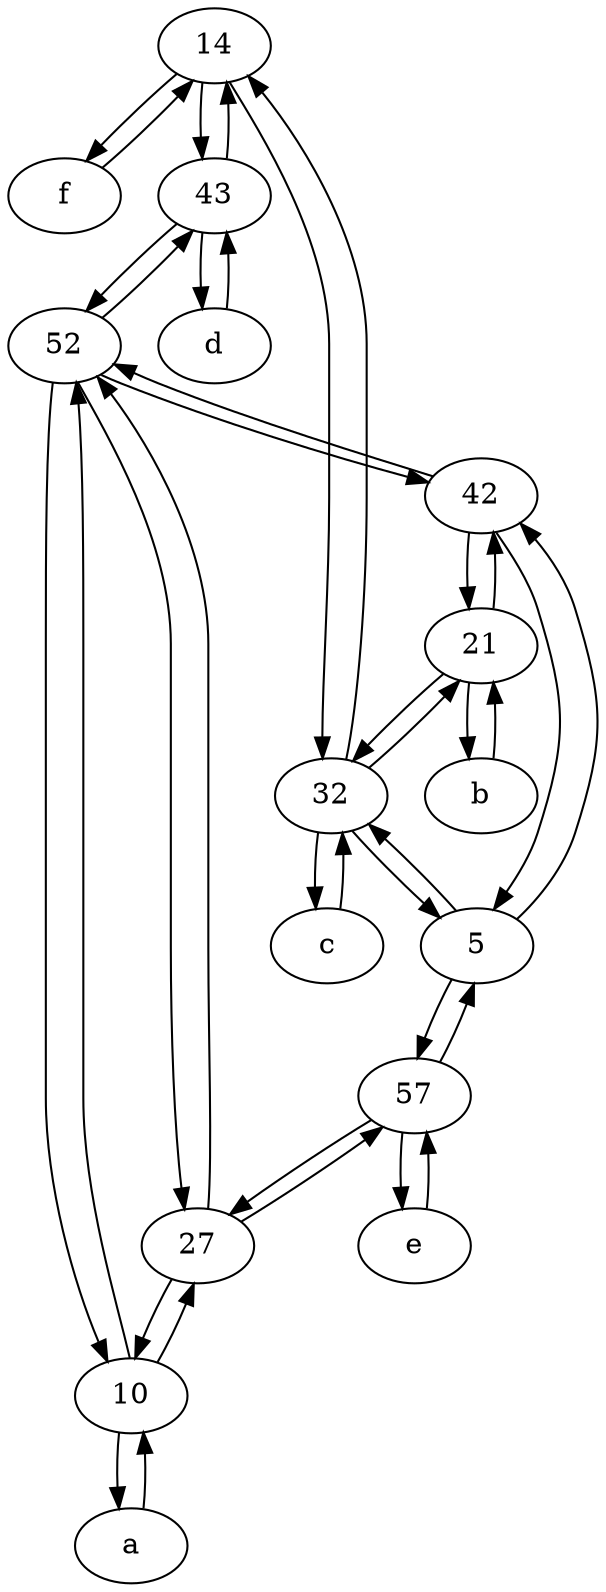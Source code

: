 digraph  {
	14;
	f [pos="15,45!"];
	52;
	a [pos="40,10!"];
	42;
	57;
	27;
	43;
	32;
	5;
	d [pos="20,30!"];
	e [pos="30,50!"];
	c [pos="20,10!"];
	21;
	b [pos="50,20!"];
	10;
	43 -> d;
	14 -> f;
	21 -> 32;
	32 -> 21;
	d -> 43;
	5 -> 32;
	5 -> 42;
	57 -> 27;
	52 -> 27;
	32 -> c;
	57 -> e;
	57 -> 5;
	42 -> 21;
	10 -> 52;
	43 -> 14;
	c -> 32;
	14 -> 32;
	e -> 57;
	32 -> 5;
	43 -> 52;
	52 -> 42;
	f -> 14;
	5 -> 57;
	21 -> b;
	14 -> 43;
	52 -> 43;
	32 -> 14;
	a -> 10;
	42 -> 52;
	b -> 21;
	27 -> 57;
	10 -> a;
	10 -> 27;
	52 -> 10;
	27 -> 52;
	27 -> 10;
	42 -> 5;
	21 -> 42;

	}